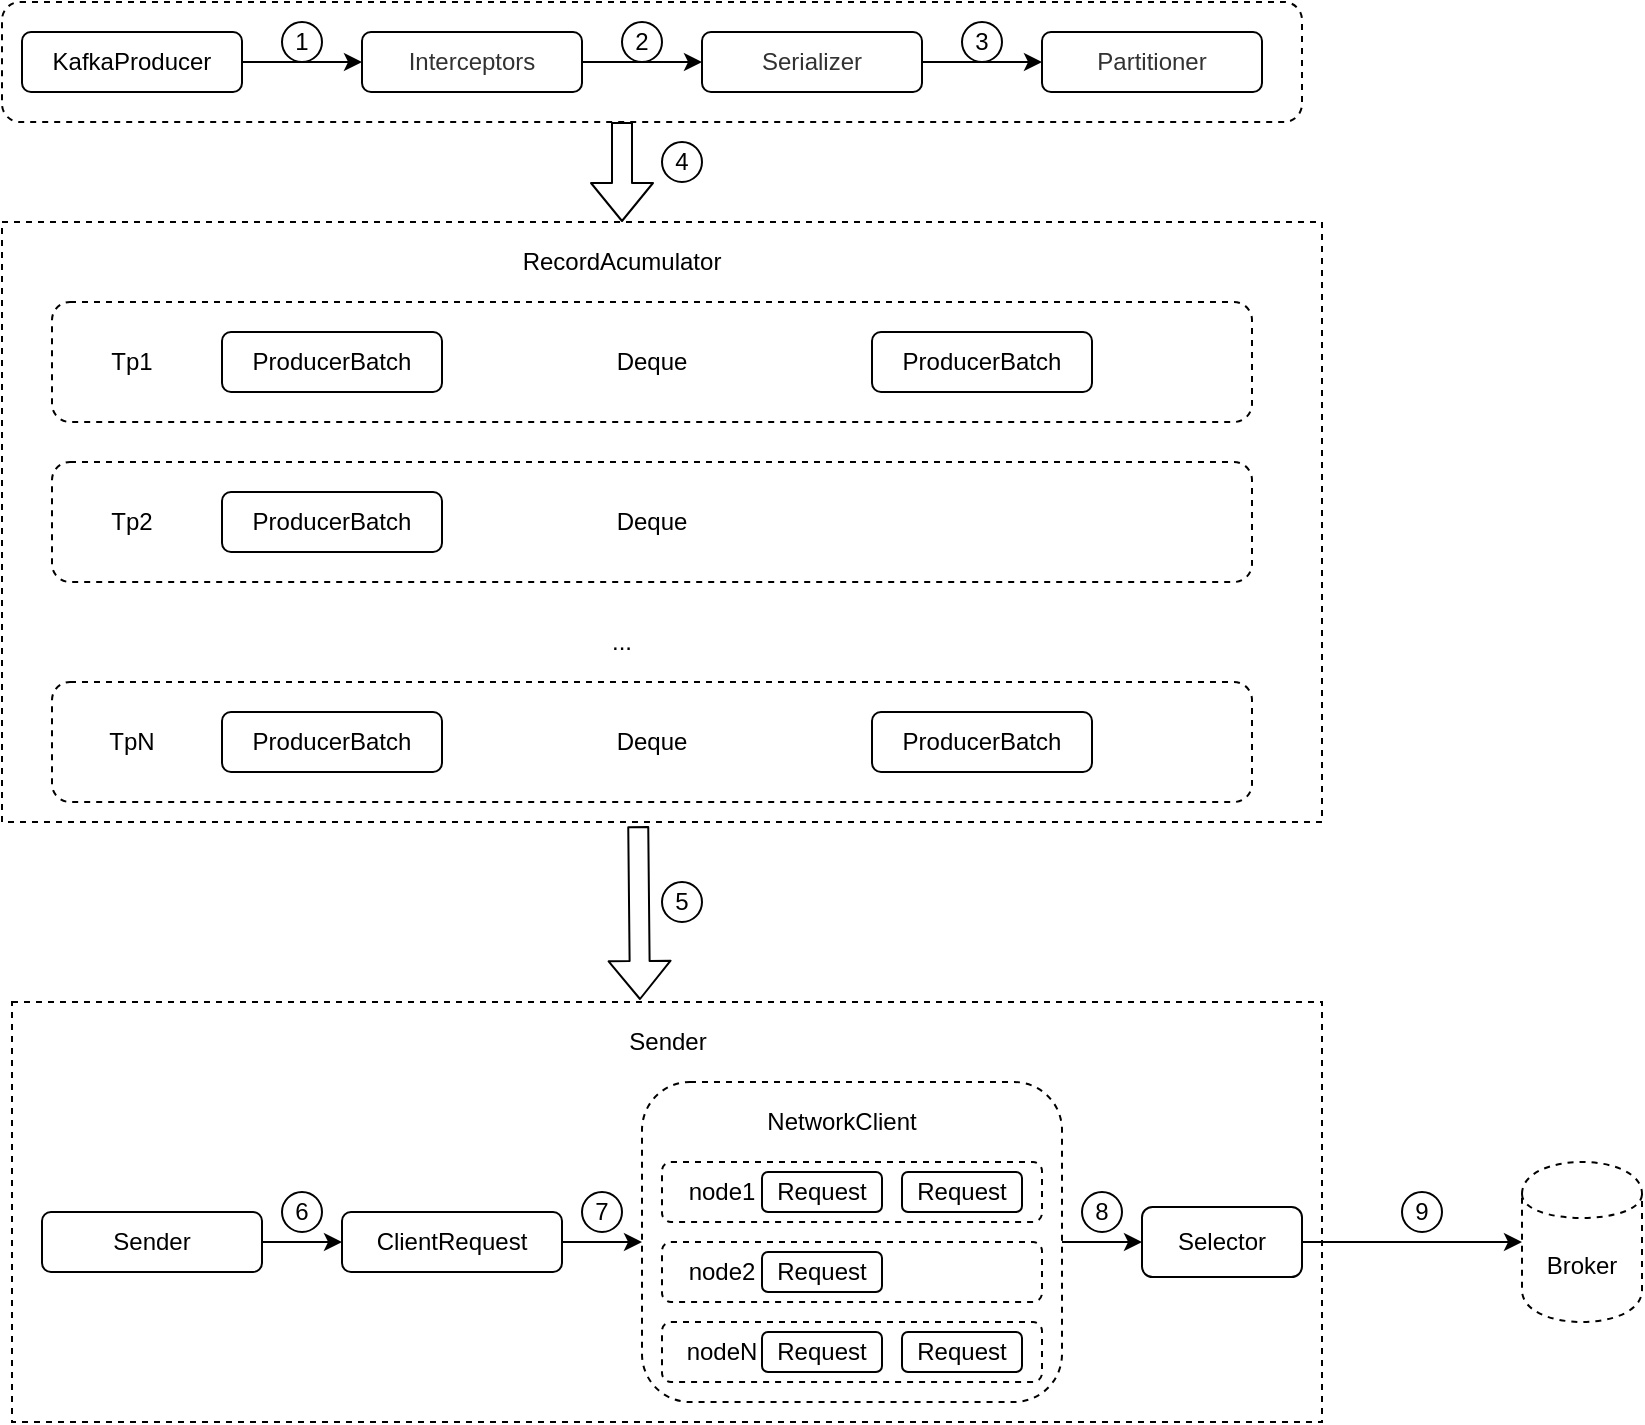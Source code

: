 <mxfile version="13.4.5" type="device"><diagram id="juLVsYjh3cXCd4ynb0u_" name="Page-1"><mxGraphModel dx="1186" dy="875" grid="1" gridSize="10" guides="1" tooltips="1" connect="1" arrows="1" fold="1" page="1" pageScale="1" pageWidth="1100" pageHeight="1700" math="0" shadow="0"><root><mxCell id="0"/><mxCell id="1" parent="0"/><mxCell id="gJ7G2ZPHHhJbDfvLHva4-28" value="" style="rounded=1;whiteSpace=wrap;html=1;dashed=1;" vertex="1" parent="1"><mxGeometry x="70" y="120" width="650" height="60" as="geometry"/></mxCell><mxCell id="gJ7G2ZPHHhJbDfvLHva4-34" style="edgeStyle=orthogonalEdgeStyle;rounded=0;orthogonalLoop=1;jettySize=auto;html=1;" edge="1" parent="1" source="gJ7G2ZPHHhJbDfvLHva4-29" target="gJ7G2ZPHHhJbDfvLHva4-30"><mxGeometry relative="1" as="geometry"/></mxCell><mxCell id="gJ7G2ZPHHhJbDfvLHva4-29" value="KafkaProducer" style="rounded=1;whiteSpace=wrap;html=1;" vertex="1" parent="1"><mxGeometry x="80" y="135" width="110" height="30" as="geometry"/></mxCell><mxCell id="gJ7G2ZPHHhJbDfvLHva4-35" style="edgeStyle=orthogonalEdgeStyle;rounded=0;orthogonalLoop=1;jettySize=auto;html=1;" edge="1" parent="1" source="gJ7G2ZPHHhJbDfvLHva4-30" target="gJ7G2ZPHHhJbDfvLHva4-31"><mxGeometry relative="1" as="geometry"/></mxCell><mxCell id="gJ7G2ZPHHhJbDfvLHva4-30" value="&lt;span style=&quot;color: rgb(50 , 50 , 50) ; background-color: rgba(255 , 255 , 255 , 0.01)&quot;&gt;Interceptors&lt;/span&gt;" style="rounded=1;whiteSpace=wrap;html=1;" vertex="1" parent="1"><mxGeometry x="250" y="135" width="110" height="30" as="geometry"/></mxCell><mxCell id="gJ7G2ZPHHhJbDfvLHva4-36" style="edgeStyle=orthogonalEdgeStyle;rounded=0;orthogonalLoop=1;jettySize=auto;html=1;entryX=0;entryY=0.5;entryDx=0;entryDy=0;" edge="1" parent="1" source="gJ7G2ZPHHhJbDfvLHva4-31" target="gJ7G2ZPHHhJbDfvLHva4-32"><mxGeometry relative="1" as="geometry"/></mxCell><mxCell id="gJ7G2ZPHHhJbDfvLHva4-31" value="&lt;span style=&quot;color: rgb(50 , 50 , 50) ; background-color: rgba(255 , 255 , 255 , 0.01)&quot;&gt;Serializer&lt;/span&gt;" style="rounded=1;whiteSpace=wrap;html=1;" vertex="1" parent="1"><mxGeometry x="420" y="135" width="110" height="30" as="geometry"/></mxCell><mxCell id="gJ7G2ZPHHhJbDfvLHva4-32" value="&lt;span style=&quot;color: rgb(50 , 50 , 50) ; background-color: rgba(255 , 255 , 255 , 0.01)&quot;&gt;Partitioner&lt;/span&gt;" style="rounded=1;whiteSpace=wrap;html=1;" vertex="1" parent="1"><mxGeometry x="590" y="135" width="110" height="30" as="geometry"/></mxCell><mxCell id="gJ7G2ZPHHhJbDfvLHva4-37" value="1" style="ellipse;whiteSpace=wrap;html=1;aspect=fixed;" vertex="1" parent="1"><mxGeometry x="210" y="130" width="20" height="20" as="geometry"/></mxCell><mxCell id="gJ7G2ZPHHhJbDfvLHva4-38" value="2" style="ellipse;whiteSpace=wrap;html=1;aspect=fixed;" vertex="1" parent="1"><mxGeometry x="380" y="130" width="20" height="20" as="geometry"/></mxCell><mxCell id="gJ7G2ZPHHhJbDfvLHva4-39" value="3" style="ellipse;whiteSpace=wrap;html=1;aspect=fixed;" vertex="1" parent="1"><mxGeometry x="550" y="130" width="20" height="20" as="geometry"/></mxCell><mxCell id="gJ7G2ZPHHhJbDfvLHva4-40" value="" style="shape=flexArrow;endArrow=classic;html=1;" edge="1" parent="1"><mxGeometry width="50" height="50" relative="1" as="geometry"><mxPoint x="380" y="180" as="sourcePoint"/><mxPoint x="380" y="230" as="targetPoint"/></mxGeometry></mxCell><mxCell id="gJ7G2ZPHHhJbDfvLHva4-42" value="" style="rounded=0;whiteSpace=wrap;html=1;dashed=1;" vertex="1" parent="1"><mxGeometry x="70" y="230" width="660" height="300" as="geometry"/></mxCell><mxCell id="gJ7G2ZPHHhJbDfvLHva4-43" value="Deque" style="rounded=1;whiteSpace=wrap;html=1;dashed=1;" vertex="1" parent="1"><mxGeometry x="95" y="270" width="600" height="60" as="geometry"/></mxCell><mxCell id="gJ7G2ZPHHhJbDfvLHva4-44" value="Deque" style="rounded=1;whiteSpace=wrap;html=1;dashed=1;" vertex="1" parent="1"><mxGeometry x="95" y="350" width="600" height="60" as="geometry"/></mxCell><mxCell id="gJ7G2ZPHHhJbDfvLHva4-45" value="Deque" style="rounded=1;whiteSpace=wrap;html=1;dashed=1;" vertex="1" parent="1"><mxGeometry x="95" y="460" width="600" height="60" as="geometry"/></mxCell><mxCell id="gJ7G2ZPHHhJbDfvLHva4-47" value="..." style="text;html=1;strokeColor=none;fillColor=none;align=center;verticalAlign=middle;whiteSpace=wrap;rounded=0;dashed=1;" vertex="1" parent="1"><mxGeometry x="360" y="430" width="40" height="20" as="geometry"/></mxCell><mxCell id="gJ7G2ZPHHhJbDfvLHva4-48" value="Tp2" style="text;html=1;strokeColor=none;fillColor=none;align=center;verticalAlign=middle;whiteSpace=wrap;rounded=0;dashed=1;" vertex="1" parent="1"><mxGeometry x="115" y="370" width="40" height="20" as="geometry"/></mxCell><mxCell id="gJ7G2ZPHHhJbDfvLHva4-49" value="Tp1" style="text;html=1;strokeColor=none;fillColor=none;align=center;verticalAlign=middle;whiteSpace=wrap;rounded=0;dashed=1;" vertex="1" parent="1"><mxGeometry x="115" y="290" width="40" height="20" as="geometry"/></mxCell><mxCell id="gJ7G2ZPHHhJbDfvLHva4-50" value="TpN" style="text;html=1;strokeColor=none;fillColor=none;align=center;verticalAlign=middle;whiteSpace=wrap;rounded=0;dashed=1;" vertex="1" parent="1"><mxGeometry x="115" y="480" width="40" height="20" as="geometry"/></mxCell><mxCell id="gJ7G2ZPHHhJbDfvLHva4-51" value="ProducerBatch" style="rounded=1;whiteSpace=wrap;html=1;" vertex="1" parent="1"><mxGeometry x="180" y="285" width="110" height="30" as="geometry"/></mxCell><mxCell id="gJ7G2ZPHHhJbDfvLHva4-52" value="ProducerBatch" style="rounded=1;whiteSpace=wrap;html=1;" vertex="1" parent="1"><mxGeometry x="505" y="285" width="110" height="30" as="geometry"/></mxCell><mxCell id="gJ7G2ZPHHhJbDfvLHva4-54" value="ProducerBatch" style="rounded=1;whiteSpace=wrap;html=1;" vertex="1" parent="1"><mxGeometry x="180" y="365" width="110" height="30" as="geometry"/></mxCell><mxCell id="gJ7G2ZPHHhJbDfvLHva4-55" value="ProducerBatch" style="rounded=1;whiteSpace=wrap;html=1;" vertex="1" parent="1"><mxGeometry x="180" y="475" width="110" height="30" as="geometry"/></mxCell><mxCell id="gJ7G2ZPHHhJbDfvLHva4-56" value="ProducerBatch" style="rounded=1;whiteSpace=wrap;html=1;" vertex="1" parent="1"><mxGeometry x="505" y="475" width="110" height="30" as="geometry"/></mxCell><mxCell id="gJ7G2ZPHHhJbDfvLHva4-59" value="RecordAcumulator" style="text;html=1;strokeColor=none;fillColor=none;align=center;verticalAlign=middle;whiteSpace=wrap;rounded=0;dashed=1;" vertex="1" parent="1"><mxGeometry x="360" y="240" width="40" height="20" as="geometry"/></mxCell><mxCell id="gJ7G2ZPHHhJbDfvLHva4-60" value="4" style="ellipse;whiteSpace=wrap;html=1;aspect=fixed;" vertex="1" parent="1"><mxGeometry x="400" y="190" width="20" height="20" as="geometry"/></mxCell><mxCell id="gJ7G2ZPHHhJbDfvLHva4-61" value="" style="rounded=0;whiteSpace=wrap;html=1;dashed=1;" vertex="1" parent="1"><mxGeometry x="75" y="620" width="655" height="210" as="geometry"/></mxCell><mxCell id="gJ7G2ZPHHhJbDfvLHva4-62" value="Sender" style="text;html=1;strokeColor=none;fillColor=none;align=center;verticalAlign=middle;whiteSpace=wrap;rounded=0;dashed=1;" vertex="1" parent="1"><mxGeometry x="383" y="630" width="40" height="20" as="geometry"/></mxCell><mxCell id="gJ7G2ZPHHhJbDfvLHva4-86" style="edgeStyle=orthogonalEdgeStyle;rounded=0;orthogonalLoop=1;jettySize=auto;html=1;" edge="1" parent="1" source="gJ7G2ZPHHhJbDfvLHva4-63" target="gJ7G2ZPHHhJbDfvLHva4-64"><mxGeometry relative="1" as="geometry"/></mxCell><mxCell id="gJ7G2ZPHHhJbDfvLHva4-63" value="Sender" style="rounded=1;whiteSpace=wrap;html=1;" vertex="1" parent="1"><mxGeometry x="90" y="725" width="110" height="30" as="geometry"/></mxCell><mxCell id="gJ7G2ZPHHhJbDfvLHva4-89" style="edgeStyle=orthogonalEdgeStyle;rounded=0;orthogonalLoop=1;jettySize=auto;html=1;" edge="1" parent="1" source="gJ7G2ZPHHhJbDfvLHva4-64" target="gJ7G2ZPHHhJbDfvLHva4-65"><mxGeometry relative="1" as="geometry"/></mxCell><mxCell id="gJ7G2ZPHHhJbDfvLHva4-64" value="ClientRequest" style="rounded=1;whiteSpace=wrap;html=1;" vertex="1" parent="1"><mxGeometry x="240" y="725" width="110" height="30" as="geometry"/></mxCell><mxCell id="gJ7G2ZPHHhJbDfvLHva4-101" style="edgeStyle=orthogonalEdgeStyle;rounded=0;orthogonalLoop=1;jettySize=auto;html=1;entryX=0;entryY=0.5;entryDx=0;entryDy=0;" edge="1" parent="1" source="gJ7G2ZPHHhJbDfvLHva4-65" target="gJ7G2ZPHHhJbDfvLHva4-82"><mxGeometry relative="1" as="geometry"/></mxCell><mxCell id="gJ7G2ZPHHhJbDfvLHva4-65" value="" style="rounded=1;whiteSpace=wrap;html=1;dashed=1;" vertex="1" parent="1"><mxGeometry x="390" y="660" width="210" height="160" as="geometry"/></mxCell><mxCell id="gJ7G2ZPHHhJbDfvLHva4-66" value="NetworkClient" style="text;html=1;strokeColor=none;fillColor=none;align=center;verticalAlign=middle;whiteSpace=wrap;rounded=0;dashed=1;" vertex="1" parent="1"><mxGeometry x="470" y="670" width="40" height="20" as="geometry"/></mxCell><mxCell id="gJ7G2ZPHHhJbDfvLHva4-67" value="" style="rounded=1;whiteSpace=wrap;html=1;dashed=1;" vertex="1" parent="1"><mxGeometry x="400" y="700" width="190" height="30" as="geometry"/></mxCell><mxCell id="gJ7G2ZPHHhJbDfvLHva4-68" value="node1" style="text;html=1;strokeColor=none;fillColor=none;align=center;verticalAlign=middle;whiteSpace=wrap;rounded=0;dashed=1;" vertex="1" parent="1"><mxGeometry x="410" y="705" width="40" height="20" as="geometry"/></mxCell><mxCell id="gJ7G2ZPHHhJbDfvLHva4-69" value="Request" style="rounded=1;whiteSpace=wrap;html=1;" vertex="1" parent="1"><mxGeometry x="450" y="705" width="60" height="20" as="geometry"/></mxCell><mxCell id="gJ7G2ZPHHhJbDfvLHva4-70" value="Request" style="rounded=1;whiteSpace=wrap;html=1;" vertex="1" parent="1"><mxGeometry x="520" y="705" width="60" height="20" as="geometry"/></mxCell><mxCell id="gJ7G2ZPHHhJbDfvLHva4-74" value="" style="rounded=1;whiteSpace=wrap;html=1;dashed=1;" vertex="1" parent="1"><mxGeometry x="400" y="740" width="190" height="30" as="geometry"/></mxCell><mxCell id="gJ7G2ZPHHhJbDfvLHva4-76" value="Request" style="rounded=1;whiteSpace=wrap;html=1;" vertex="1" parent="1"><mxGeometry x="450" y="745" width="60" height="20" as="geometry"/></mxCell><mxCell id="gJ7G2ZPHHhJbDfvLHva4-77" value="node2" style="text;html=1;strokeColor=none;fillColor=none;align=center;verticalAlign=middle;whiteSpace=wrap;rounded=0;dashed=1;" vertex="1" parent="1"><mxGeometry x="410" y="745" width="40" height="20" as="geometry"/></mxCell><mxCell id="gJ7G2ZPHHhJbDfvLHva4-78" value="" style="rounded=1;whiteSpace=wrap;html=1;dashed=1;" vertex="1" parent="1"><mxGeometry x="400" y="780" width="190" height="30" as="geometry"/></mxCell><mxCell id="gJ7G2ZPHHhJbDfvLHva4-79" value="Request" style="rounded=1;whiteSpace=wrap;html=1;" vertex="1" parent="1"><mxGeometry x="520" y="785" width="60" height="20" as="geometry"/></mxCell><mxCell id="gJ7G2ZPHHhJbDfvLHva4-80" value="Request" style="rounded=1;whiteSpace=wrap;html=1;" vertex="1" parent="1"><mxGeometry x="450" y="785" width="60" height="20" as="geometry"/></mxCell><mxCell id="gJ7G2ZPHHhJbDfvLHva4-81" value="nodeN" style="text;html=1;strokeColor=none;fillColor=none;align=center;verticalAlign=middle;whiteSpace=wrap;rounded=0;dashed=1;" vertex="1" parent="1"><mxGeometry x="410" y="785" width="40" height="20" as="geometry"/></mxCell><mxCell id="gJ7G2ZPHHhJbDfvLHva4-95" style="edgeStyle=orthogonalEdgeStyle;rounded=0;orthogonalLoop=1;jettySize=auto;html=1;entryX=0;entryY=0.5;entryDx=0;entryDy=0;" edge="1" parent="1" source="gJ7G2ZPHHhJbDfvLHva4-82" target="gJ7G2ZPHHhJbDfvLHva4-93"><mxGeometry relative="1" as="geometry"/></mxCell><mxCell id="gJ7G2ZPHHhJbDfvLHva4-82" value="Selector" style="rounded=1;whiteSpace=wrap;html=1;" vertex="1" parent="1"><mxGeometry x="640" y="722.5" width="80" height="35" as="geometry"/></mxCell><mxCell id="gJ7G2ZPHHhJbDfvLHva4-84" value="" style="shape=flexArrow;endArrow=classic;html=1;exitX=0.482;exitY=1.007;exitDx=0;exitDy=0;exitPerimeter=0;" edge="1" parent="1" source="gJ7G2ZPHHhJbDfvLHva4-42"><mxGeometry width="50" height="50" relative="1" as="geometry"><mxPoint x="389" y="540" as="sourcePoint"/><mxPoint x="389" y="619" as="targetPoint"/></mxGeometry></mxCell><mxCell id="gJ7G2ZPHHhJbDfvLHva4-85" value="5" style="ellipse;whiteSpace=wrap;html=1;aspect=fixed;" vertex="1" parent="1"><mxGeometry x="400" y="560" width="20" height="20" as="geometry"/></mxCell><mxCell id="gJ7G2ZPHHhJbDfvLHva4-93" value="Broker" style="shape=cylinder;whiteSpace=wrap;html=1;boundedLbl=1;backgroundOutline=1;dashed=1;" vertex="1" parent="1"><mxGeometry x="830" y="700" width="60" height="80" as="geometry"/></mxCell><mxCell id="gJ7G2ZPHHhJbDfvLHva4-103" value="6" style="ellipse;whiteSpace=wrap;html=1;aspect=fixed;" vertex="1" parent="1"><mxGeometry x="210" y="715" width="20" height="20" as="geometry"/></mxCell><mxCell id="gJ7G2ZPHHhJbDfvLHva4-104" value="7" style="ellipse;whiteSpace=wrap;html=1;aspect=fixed;" vertex="1" parent="1"><mxGeometry x="360" y="715" width="20" height="20" as="geometry"/></mxCell><mxCell id="gJ7G2ZPHHhJbDfvLHva4-105" value="8" style="ellipse;whiteSpace=wrap;html=1;aspect=fixed;" vertex="1" parent="1"><mxGeometry x="610" y="715" width="20" height="20" as="geometry"/></mxCell><mxCell id="gJ7G2ZPHHhJbDfvLHva4-106" value="9" style="ellipse;whiteSpace=wrap;html=1;aspect=fixed;" vertex="1" parent="1"><mxGeometry x="770" y="715" width="20" height="20" as="geometry"/></mxCell></root></mxGraphModel></diagram></mxfile>
